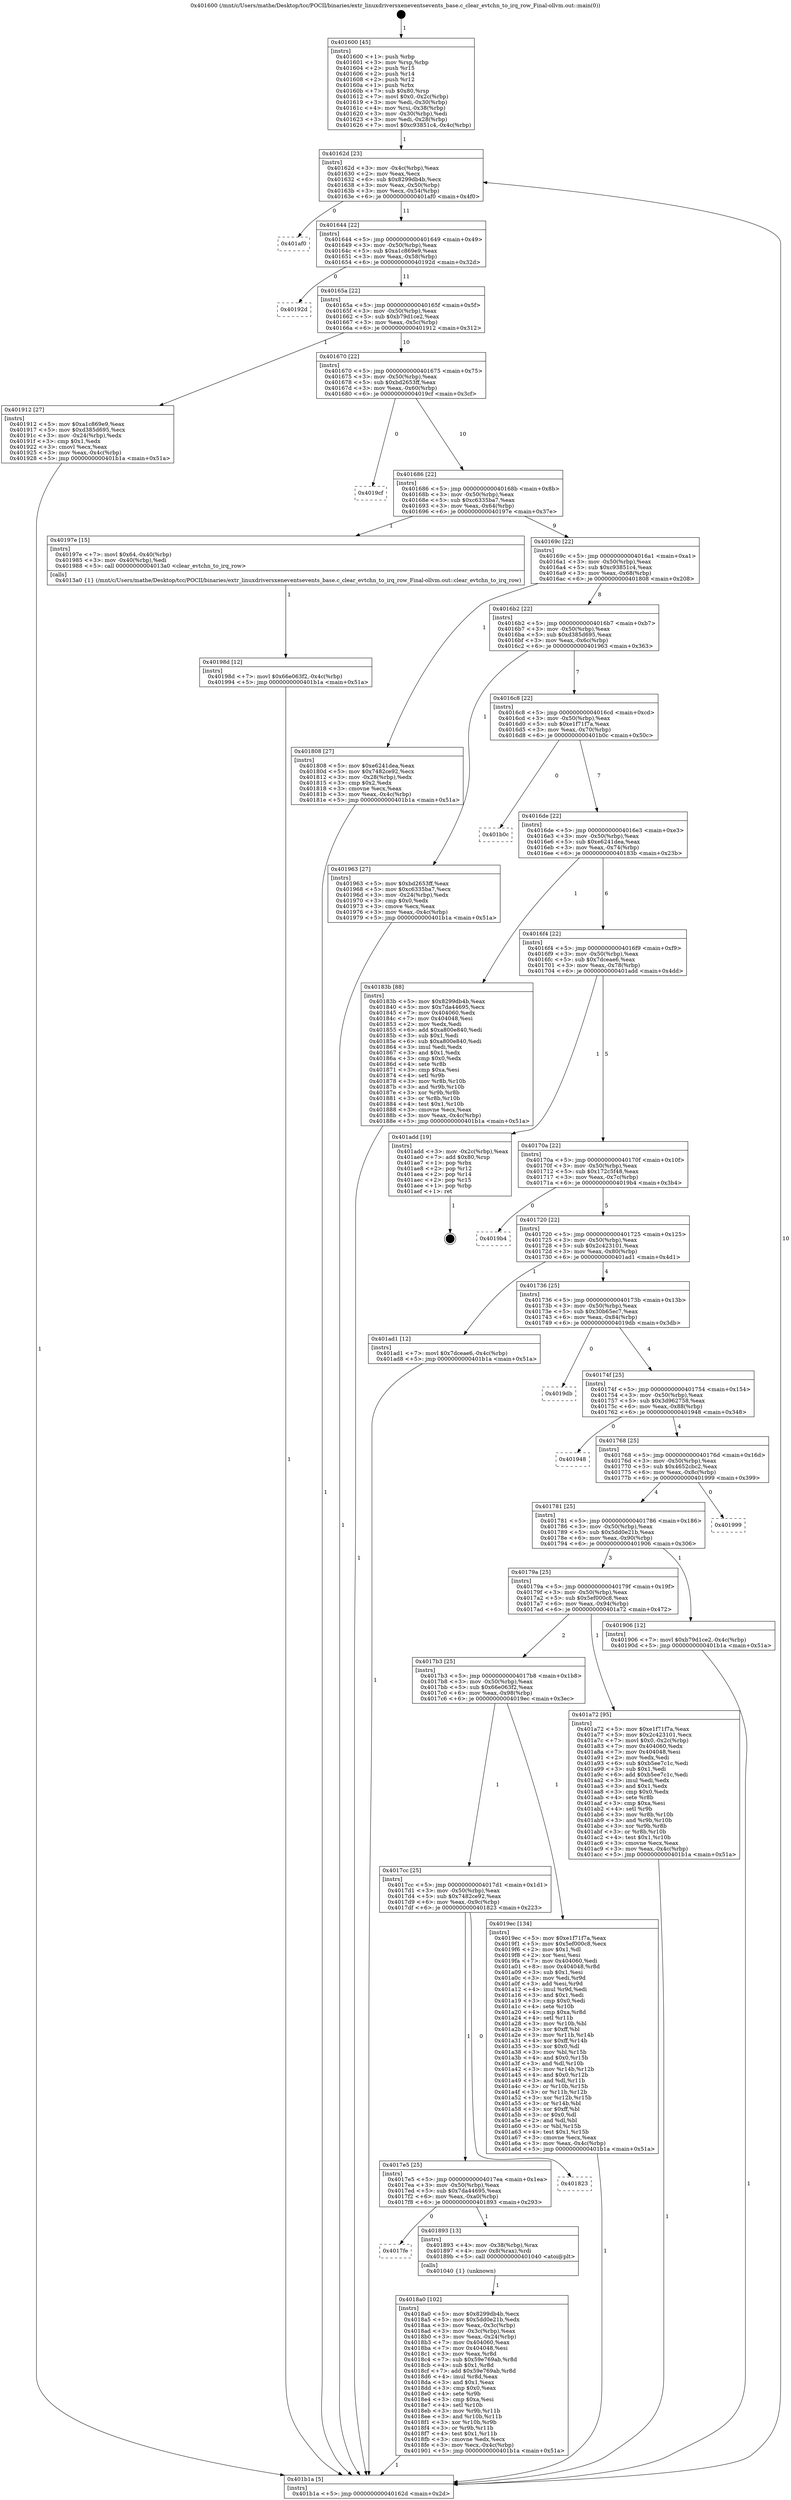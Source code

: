 digraph "0x401600" {
  label = "0x401600 (/mnt/c/Users/mathe/Desktop/tcc/POCII/binaries/extr_linuxdriversxeneventsevents_base.c_clear_evtchn_to_irq_row_Final-ollvm.out::main(0))"
  labelloc = "t"
  node[shape=record]

  Entry [label="",width=0.3,height=0.3,shape=circle,fillcolor=black,style=filled]
  "0x40162d" [label="{
     0x40162d [23]\l
     | [instrs]\l
     &nbsp;&nbsp;0x40162d \<+3\>: mov -0x4c(%rbp),%eax\l
     &nbsp;&nbsp;0x401630 \<+2\>: mov %eax,%ecx\l
     &nbsp;&nbsp;0x401632 \<+6\>: sub $0x8299db4b,%ecx\l
     &nbsp;&nbsp;0x401638 \<+3\>: mov %eax,-0x50(%rbp)\l
     &nbsp;&nbsp;0x40163b \<+3\>: mov %ecx,-0x54(%rbp)\l
     &nbsp;&nbsp;0x40163e \<+6\>: je 0000000000401af0 \<main+0x4f0\>\l
  }"]
  "0x401af0" [label="{
     0x401af0\l
  }", style=dashed]
  "0x401644" [label="{
     0x401644 [22]\l
     | [instrs]\l
     &nbsp;&nbsp;0x401644 \<+5\>: jmp 0000000000401649 \<main+0x49\>\l
     &nbsp;&nbsp;0x401649 \<+3\>: mov -0x50(%rbp),%eax\l
     &nbsp;&nbsp;0x40164c \<+5\>: sub $0xa1c869e9,%eax\l
     &nbsp;&nbsp;0x401651 \<+3\>: mov %eax,-0x58(%rbp)\l
     &nbsp;&nbsp;0x401654 \<+6\>: je 000000000040192d \<main+0x32d\>\l
  }"]
  Exit [label="",width=0.3,height=0.3,shape=circle,fillcolor=black,style=filled,peripheries=2]
  "0x40192d" [label="{
     0x40192d\l
  }", style=dashed]
  "0x40165a" [label="{
     0x40165a [22]\l
     | [instrs]\l
     &nbsp;&nbsp;0x40165a \<+5\>: jmp 000000000040165f \<main+0x5f\>\l
     &nbsp;&nbsp;0x40165f \<+3\>: mov -0x50(%rbp),%eax\l
     &nbsp;&nbsp;0x401662 \<+5\>: sub $0xb79d1ce2,%eax\l
     &nbsp;&nbsp;0x401667 \<+3\>: mov %eax,-0x5c(%rbp)\l
     &nbsp;&nbsp;0x40166a \<+6\>: je 0000000000401912 \<main+0x312\>\l
  }"]
  "0x40198d" [label="{
     0x40198d [12]\l
     | [instrs]\l
     &nbsp;&nbsp;0x40198d \<+7\>: movl $0x66e063f2,-0x4c(%rbp)\l
     &nbsp;&nbsp;0x401994 \<+5\>: jmp 0000000000401b1a \<main+0x51a\>\l
  }"]
  "0x401912" [label="{
     0x401912 [27]\l
     | [instrs]\l
     &nbsp;&nbsp;0x401912 \<+5\>: mov $0xa1c869e9,%eax\l
     &nbsp;&nbsp;0x401917 \<+5\>: mov $0xd385d695,%ecx\l
     &nbsp;&nbsp;0x40191c \<+3\>: mov -0x24(%rbp),%edx\l
     &nbsp;&nbsp;0x40191f \<+3\>: cmp $0x1,%edx\l
     &nbsp;&nbsp;0x401922 \<+3\>: cmovl %ecx,%eax\l
     &nbsp;&nbsp;0x401925 \<+3\>: mov %eax,-0x4c(%rbp)\l
     &nbsp;&nbsp;0x401928 \<+5\>: jmp 0000000000401b1a \<main+0x51a\>\l
  }"]
  "0x401670" [label="{
     0x401670 [22]\l
     | [instrs]\l
     &nbsp;&nbsp;0x401670 \<+5\>: jmp 0000000000401675 \<main+0x75\>\l
     &nbsp;&nbsp;0x401675 \<+3\>: mov -0x50(%rbp),%eax\l
     &nbsp;&nbsp;0x401678 \<+5\>: sub $0xbd2653ff,%eax\l
     &nbsp;&nbsp;0x40167d \<+3\>: mov %eax,-0x60(%rbp)\l
     &nbsp;&nbsp;0x401680 \<+6\>: je 00000000004019cf \<main+0x3cf\>\l
  }"]
  "0x4018a0" [label="{
     0x4018a0 [102]\l
     | [instrs]\l
     &nbsp;&nbsp;0x4018a0 \<+5\>: mov $0x8299db4b,%ecx\l
     &nbsp;&nbsp;0x4018a5 \<+5\>: mov $0x5dd0e21b,%edx\l
     &nbsp;&nbsp;0x4018aa \<+3\>: mov %eax,-0x3c(%rbp)\l
     &nbsp;&nbsp;0x4018ad \<+3\>: mov -0x3c(%rbp),%eax\l
     &nbsp;&nbsp;0x4018b0 \<+3\>: mov %eax,-0x24(%rbp)\l
     &nbsp;&nbsp;0x4018b3 \<+7\>: mov 0x404060,%eax\l
     &nbsp;&nbsp;0x4018ba \<+7\>: mov 0x404048,%esi\l
     &nbsp;&nbsp;0x4018c1 \<+3\>: mov %eax,%r8d\l
     &nbsp;&nbsp;0x4018c4 \<+7\>: sub $0x59e769ab,%r8d\l
     &nbsp;&nbsp;0x4018cb \<+4\>: sub $0x1,%r8d\l
     &nbsp;&nbsp;0x4018cf \<+7\>: add $0x59e769ab,%r8d\l
     &nbsp;&nbsp;0x4018d6 \<+4\>: imul %r8d,%eax\l
     &nbsp;&nbsp;0x4018da \<+3\>: and $0x1,%eax\l
     &nbsp;&nbsp;0x4018dd \<+3\>: cmp $0x0,%eax\l
     &nbsp;&nbsp;0x4018e0 \<+4\>: sete %r9b\l
     &nbsp;&nbsp;0x4018e4 \<+3\>: cmp $0xa,%esi\l
     &nbsp;&nbsp;0x4018e7 \<+4\>: setl %r10b\l
     &nbsp;&nbsp;0x4018eb \<+3\>: mov %r9b,%r11b\l
     &nbsp;&nbsp;0x4018ee \<+3\>: and %r10b,%r11b\l
     &nbsp;&nbsp;0x4018f1 \<+3\>: xor %r10b,%r9b\l
     &nbsp;&nbsp;0x4018f4 \<+3\>: or %r9b,%r11b\l
     &nbsp;&nbsp;0x4018f7 \<+4\>: test $0x1,%r11b\l
     &nbsp;&nbsp;0x4018fb \<+3\>: cmovne %edx,%ecx\l
     &nbsp;&nbsp;0x4018fe \<+3\>: mov %ecx,-0x4c(%rbp)\l
     &nbsp;&nbsp;0x401901 \<+5\>: jmp 0000000000401b1a \<main+0x51a\>\l
  }"]
  "0x4019cf" [label="{
     0x4019cf\l
  }", style=dashed]
  "0x401686" [label="{
     0x401686 [22]\l
     | [instrs]\l
     &nbsp;&nbsp;0x401686 \<+5\>: jmp 000000000040168b \<main+0x8b\>\l
     &nbsp;&nbsp;0x40168b \<+3\>: mov -0x50(%rbp),%eax\l
     &nbsp;&nbsp;0x40168e \<+5\>: sub $0xc6335ba7,%eax\l
     &nbsp;&nbsp;0x401693 \<+3\>: mov %eax,-0x64(%rbp)\l
     &nbsp;&nbsp;0x401696 \<+6\>: je 000000000040197e \<main+0x37e\>\l
  }"]
  "0x4017fe" [label="{
     0x4017fe\l
  }", style=dashed]
  "0x40197e" [label="{
     0x40197e [15]\l
     | [instrs]\l
     &nbsp;&nbsp;0x40197e \<+7\>: movl $0x64,-0x40(%rbp)\l
     &nbsp;&nbsp;0x401985 \<+3\>: mov -0x40(%rbp),%edi\l
     &nbsp;&nbsp;0x401988 \<+5\>: call 00000000004013a0 \<clear_evtchn_to_irq_row\>\l
     | [calls]\l
     &nbsp;&nbsp;0x4013a0 \{1\} (/mnt/c/Users/mathe/Desktop/tcc/POCII/binaries/extr_linuxdriversxeneventsevents_base.c_clear_evtchn_to_irq_row_Final-ollvm.out::clear_evtchn_to_irq_row)\l
  }"]
  "0x40169c" [label="{
     0x40169c [22]\l
     | [instrs]\l
     &nbsp;&nbsp;0x40169c \<+5\>: jmp 00000000004016a1 \<main+0xa1\>\l
     &nbsp;&nbsp;0x4016a1 \<+3\>: mov -0x50(%rbp),%eax\l
     &nbsp;&nbsp;0x4016a4 \<+5\>: sub $0xc93851c4,%eax\l
     &nbsp;&nbsp;0x4016a9 \<+3\>: mov %eax,-0x68(%rbp)\l
     &nbsp;&nbsp;0x4016ac \<+6\>: je 0000000000401808 \<main+0x208\>\l
  }"]
  "0x401893" [label="{
     0x401893 [13]\l
     | [instrs]\l
     &nbsp;&nbsp;0x401893 \<+4\>: mov -0x38(%rbp),%rax\l
     &nbsp;&nbsp;0x401897 \<+4\>: mov 0x8(%rax),%rdi\l
     &nbsp;&nbsp;0x40189b \<+5\>: call 0000000000401040 \<atoi@plt\>\l
     | [calls]\l
     &nbsp;&nbsp;0x401040 \{1\} (unknown)\l
  }"]
  "0x401808" [label="{
     0x401808 [27]\l
     | [instrs]\l
     &nbsp;&nbsp;0x401808 \<+5\>: mov $0xe6241dea,%eax\l
     &nbsp;&nbsp;0x40180d \<+5\>: mov $0x7482ce92,%ecx\l
     &nbsp;&nbsp;0x401812 \<+3\>: mov -0x28(%rbp),%edx\l
     &nbsp;&nbsp;0x401815 \<+3\>: cmp $0x2,%edx\l
     &nbsp;&nbsp;0x401818 \<+3\>: cmovne %ecx,%eax\l
     &nbsp;&nbsp;0x40181b \<+3\>: mov %eax,-0x4c(%rbp)\l
     &nbsp;&nbsp;0x40181e \<+5\>: jmp 0000000000401b1a \<main+0x51a\>\l
  }"]
  "0x4016b2" [label="{
     0x4016b2 [22]\l
     | [instrs]\l
     &nbsp;&nbsp;0x4016b2 \<+5\>: jmp 00000000004016b7 \<main+0xb7\>\l
     &nbsp;&nbsp;0x4016b7 \<+3\>: mov -0x50(%rbp),%eax\l
     &nbsp;&nbsp;0x4016ba \<+5\>: sub $0xd385d695,%eax\l
     &nbsp;&nbsp;0x4016bf \<+3\>: mov %eax,-0x6c(%rbp)\l
     &nbsp;&nbsp;0x4016c2 \<+6\>: je 0000000000401963 \<main+0x363\>\l
  }"]
  "0x401b1a" [label="{
     0x401b1a [5]\l
     | [instrs]\l
     &nbsp;&nbsp;0x401b1a \<+5\>: jmp 000000000040162d \<main+0x2d\>\l
  }"]
  "0x401600" [label="{
     0x401600 [45]\l
     | [instrs]\l
     &nbsp;&nbsp;0x401600 \<+1\>: push %rbp\l
     &nbsp;&nbsp;0x401601 \<+3\>: mov %rsp,%rbp\l
     &nbsp;&nbsp;0x401604 \<+2\>: push %r15\l
     &nbsp;&nbsp;0x401606 \<+2\>: push %r14\l
     &nbsp;&nbsp;0x401608 \<+2\>: push %r12\l
     &nbsp;&nbsp;0x40160a \<+1\>: push %rbx\l
     &nbsp;&nbsp;0x40160b \<+7\>: sub $0x80,%rsp\l
     &nbsp;&nbsp;0x401612 \<+7\>: movl $0x0,-0x2c(%rbp)\l
     &nbsp;&nbsp;0x401619 \<+3\>: mov %edi,-0x30(%rbp)\l
     &nbsp;&nbsp;0x40161c \<+4\>: mov %rsi,-0x38(%rbp)\l
     &nbsp;&nbsp;0x401620 \<+3\>: mov -0x30(%rbp),%edi\l
     &nbsp;&nbsp;0x401623 \<+3\>: mov %edi,-0x28(%rbp)\l
     &nbsp;&nbsp;0x401626 \<+7\>: movl $0xc93851c4,-0x4c(%rbp)\l
  }"]
  "0x4017e5" [label="{
     0x4017e5 [25]\l
     | [instrs]\l
     &nbsp;&nbsp;0x4017e5 \<+5\>: jmp 00000000004017ea \<main+0x1ea\>\l
     &nbsp;&nbsp;0x4017ea \<+3\>: mov -0x50(%rbp),%eax\l
     &nbsp;&nbsp;0x4017ed \<+5\>: sub $0x7da44695,%eax\l
     &nbsp;&nbsp;0x4017f2 \<+6\>: mov %eax,-0xa0(%rbp)\l
     &nbsp;&nbsp;0x4017f8 \<+6\>: je 0000000000401893 \<main+0x293\>\l
  }"]
  "0x401963" [label="{
     0x401963 [27]\l
     | [instrs]\l
     &nbsp;&nbsp;0x401963 \<+5\>: mov $0xbd2653ff,%eax\l
     &nbsp;&nbsp;0x401968 \<+5\>: mov $0xc6335ba7,%ecx\l
     &nbsp;&nbsp;0x40196d \<+3\>: mov -0x24(%rbp),%edx\l
     &nbsp;&nbsp;0x401970 \<+3\>: cmp $0x0,%edx\l
     &nbsp;&nbsp;0x401973 \<+3\>: cmove %ecx,%eax\l
     &nbsp;&nbsp;0x401976 \<+3\>: mov %eax,-0x4c(%rbp)\l
     &nbsp;&nbsp;0x401979 \<+5\>: jmp 0000000000401b1a \<main+0x51a\>\l
  }"]
  "0x4016c8" [label="{
     0x4016c8 [22]\l
     | [instrs]\l
     &nbsp;&nbsp;0x4016c8 \<+5\>: jmp 00000000004016cd \<main+0xcd\>\l
     &nbsp;&nbsp;0x4016cd \<+3\>: mov -0x50(%rbp),%eax\l
     &nbsp;&nbsp;0x4016d0 \<+5\>: sub $0xe1f71f7a,%eax\l
     &nbsp;&nbsp;0x4016d5 \<+3\>: mov %eax,-0x70(%rbp)\l
     &nbsp;&nbsp;0x4016d8 \<+6\>: je 0000000000401b0c \<main+0x50c\>\l
  }"]
  "0x401823" [label="{
     0x401823\l
  }", style=dashed]
  "0x401b0c" [label="{
     0x401b0c\l
  }", style=dashed]
  "0x4016de" [label="{
     0x4016de [22]\l
     | [instrs]\l
     &nbsp;&nbsp;0x4016de \<+5\>: jmp 00000000004016e3 \<main+0xe3\>\l
     &nbsp;&nbsp;0x4016e3 \<+3\>: mov -0x50(%rbp),%eax\l
     &nbsp;&nbsp;0x4016e6 \<+5\>: sub $0xe6241dea,%eax\l
     &nbsp;&nbsp;0x4016eb \<+3\>: mov %eax,-0x74(%rbp)\l
     &nbsp;&nbsp;0x4016ee \<+6\>: je 000000000040183b \<main+0x23b\>\l
  }"]
  "0x4017cc" [label="{
     0x4017cc [25]\l
     | [instrs]\l
     &nbsp;&nbsp;0x4017cc \<+5\>: jmp 00000000004017d1 \<main+0x1d1\>\l
     &nbsp;&nbsp;0x4017d1 \<+3\>: mov -0x50(%rbp),%eax\l
     &nbsp;&nbsp;0x4017d4 \<+5\>: sub $0x7482ce92,%eax\l
     &nbsp;&nbsp;0x4017d9 \<+6\>: mov %eax,-0x9c(%rbp)\l
     &nbsp;&nbsp;0x4017df \<+6\>: je 0000000000401823 \<main+0x223\>\l
  }"]
  "0x40183b" [label="{
     0x40183b [88]\l
     | [instrs]\l
     &nbsp;&nbsp;0x40183b \<+5\>: mov $0x8299db4b,%eax\l
     &nbsp;&nbsp;0x401840 \<+5\>: mov $0x7da44695,%ecx\l
     &nbsp;&nbsp;0x401845 \<+7\>: mov 0x404060,%edx\l
     &nbsp;&nbsp;0x40184c \<+7\>: mov 0x404048,%esi\l
     &nbsp;&nbsp;0x401853 \<+2\>: mov %edx,%edi\l
     &nbsp;&nbsp;0x401855 \<+6\>: add $0xa800e840,%edi\l
     &nbsp;&nbsp;0x40185b \<+3\>: sub $0x1,%edi\l
     &nbsp;&nbsp;0x40185e \<+6\>: sub $0xa800e840,%edi\l
     &nbsp;&nbsp;0x401864 \<+3\>: imul %edi,%edx\l
     &nbsp;&nbsp;0x401867 \<+3\>: and $0x1,%edx\l
     &nbsp;&nbsp;0x40186a \<+3\>: cmp $0x0,%edx\l
     &nbsp;&nbsp;0x40186d \<+4\>: sete %r8b\l
     &nbsp;&nbsp;0x401871 \<+3\>: cmp $0xa,%esi\l
     &nbsp;&nbsp;0x401874 \<+4\>: setl %r9b\l
     &nbsp;&nbsp;0x401878 \<+3\>: mov %r8b,%r10b\l
     &nbsp;&nbsp;0x40187b \<+3\>: and %r9b,%r10b\l
     &nbsp;&nbsp;0x40187e \<+3\>: xor %r9b,%r8b\l
     &nbsp;&nbsp;0x401881 \<+3\>: or %r8b,%r10b\l
     &nbsp;&nbsp;0x401884 \<+4\>: test $0x1,%r10b\l
     &nbsp;&nbsp;0x401888 \<+3\>: cmovne %ecx,%eax\l
     &nbsp;&nbsp;0x40188b \<+3\>: mov %eax,-0x4c(%rbp)\l
     &nbsp;&nbsp;0x40188e \<+5\>: jmp 0000000000401b1a \<main+0x51a\>\l
  }"]
  "0x4016f4" [label="{
     0x4016f4 [22]\l
     | [instrs]\l
     &nbsp;&nbsp;0x4016f4 \<+5\>: jmp 00000000004016f9 \<main+0xf9\>\l
     &nbsp;&nbsp;0x4016f9 \<+3\>: mov -0x50(%rbp),%eax\l
     &nbsp;&nbsp;0x4016fc \<+5\>: sub $0x7dceae6,%eax\l
     &nbsp;&nbsp;0x401701 \<+3\>: mov %eax,-0x78(%rbp)\l
     &nbsp;&nbsp;0x401704 \<+6\>: je 0000000000401add \<main+0x4dd\>\l
  }"]
  "0x4019ec" [label="{
     0x4019ec [134]\l
     | [instrs]\l
     &nbsp;&nbsp;0x4019ec \<+5\>: mov $0xe1f71f7a,%eax\l
     &nbsp;&nbsp;0x4019f1 \<+5\>: mov $0x5ef000c8,%ecx\l
     &nbsp;&nbsp;0x4019f6 \<+2\>: mov $0x1,%dl\l
     &nbsp;&nbsp;0x4019f8 \<+2\>: xor %esi,%esi\l
     &nbsp;&nbsp;0x4019fa \<+7\>: mov 0x404060,%edi\l
     &nbsp;&nbsp;0x401a01 \<+8\>: mov 0x404048,%r8d\l
     &nbsp;&nbsp;0x401a09 \<+3\>: sub $0x1,%esi\l
     &nbsp;&nbsp;0x401a0c \<+3\>: mov %edi,%r9d\l
     &nbsp;&nbsp;0x401a0f \<+3\>: add %esi,%r9d\l
     &nbsp;&nbsp;0x401a12 \<+4\>: imul %r9d,%edi\l
     &nbsp;&nbsp;0x401a16 \<+3\>: and $0x1,%edi\l
     &nbsp;&nbsp;0x401a19 \<+3\>: cmp $0x0,%edi\l
     &nbsp;&nbsp;0x401a1c \<+4\>: sete %r10b\l
     &nbsp;&nbsp;0x401a20 \<+4\>: cmp $0xa,%r8d\l
     &nbsp;&nbsp;0x401a24 \<+4\>: setl %r11b\l
     &nbsp;&nbsp;0x401a28 \<+3\>: mov %r10b,%bl\l
     &nbsp;&nbsp;0x401a2b \<+3\>: xor $0xff,%bl\l
     &nbsp;&nbsp;0x401a2e \<+3\>: mov %r11b,%r14b\l
     &nbsp;&nbsp;0x401a31 \<+4\>: xor $0xff,%r14b\l
     &nbsp;&nbsp;0x401a35 \<+3\>: xor $0x0,%dl\l
     &nbsp;&nbsp;0x401a38 \<+3\>: mov %bl,%r15b\l
     &nbsp;&nbsp;0x401a3b \<+4\>: and $0x0,%r15b\l
     &nbsp;&nbsp;0x401a3f \<+3\>: and %dl,%r10b\l
     &nbsp;&nbsp;0x401a42 \<+3\>: mov %r14b,%r12b\l
     &nbsp;&nbsp;0x401a45 \<+4\>: and $0x0,%r12b\l
     &nbsp;&nbsp;0x401a49 \<+3\>: and %dl,%r11b\l
     &nbsp;&nbsp;0x401a4c \<+3\>: or %r10b,%r15b\l
     &nbsp;&nbsp;0x401a4f \<+3\>: or %r11b,%r12b\l
     &nbsp;&nbsp;0x401a52 \<+3\>: xor %r12b,%r15b\l
     &nbsp;&nbsp;0x401a55 \<+3\>: or %r14b,%bl\l
     &nbsp;&nbsp;0x401a58 \<+3\>: xor $0xff,%bl\l
     &nbsp;&nbsp;0x401a5b \<+3\>: or $0x0,%dl\l
     &nbsp;&nbsp;0x401a5e \<+2\>: and %dl,%bl\l
     &nbsp;&nbsp;0x401a60 \<+3\>: or %bl,%r15b\l
     &nbsp;&nbsp;0x401a63 \<+4\>: test $0x1,%r15b\l
     &nbsp;&nbsp;0x401a67 \<+3\>: cmovne %ecx,%eax\l
     &nbsp;&nbsp;0x401a6a \<+3\>: mov %eax,-0x4c(%rbp)\l
     &nbsp;&nbsp;0x401a6d \<+5\>: jmp 0000000000401b1a \<main+0x51a\>\l
  }"]
  "0x401add" [label="{
     0x401add [19]\l
     | [instrs]\l
     &nbsp;&nbsp;0x401add \<+3\>: mov -0x2c(%rbp),%eax\l
     &nbsp;&nbsp;0x401ae0 \<+7\>: add $0x80,%rsp\l
     &nbsp;&nbsp;0x401ae7 \<+1\>: pop %rbx\l
     &nbsp;&nbsp;0x401ae8 \<+2\>: pop %r12\l
     &nbsp;&nbsp;0x401aea \<+2\>: pop %r14\l
     &nbsp;&nbsp;0x401aec \<+2\>: pop %r15\l
     &nbsp;&nbsp;0x401aee \<+1\>: pop %rbp\l
     &nbsp;&nbsp;0x401aef \<+1\>: ret\l
  }"]
  "0x40170a" [label="{
     0x40170a [22]\l
     | [instrs]\l
     &nbsp;&nbsp;0x40170a \<+5\>: jmp 000000000040170f \<main+0x10f\>\l
     &nbsp;&nbsp;0x40170f \<+3\>: mov -0x50(%rbp),%eax\l
     &nbsp;&nbsp;0x401712 \<+5\>: sub $0x172c5f48,%eax\l
     &nbsp;&nbsp;0x401717 \<+3\>: mov %eax,-0x7c(%rbp)\l
     &nbsp;&nbsp;0x40171a \<+6\>: je 00000000004019b4 \<main+0x3b4\>\l
  }"]
  "0x4017b3" [label="{
     0x4017b3 [25]\l
     | [instrs]\l
     &nbsp;&nbsp;0x4017b3 \<+5\>: jmp 00000000004017b8 \<main+0x1b8\>\l
     &nbsp;&nbsp;0x4017b8 \<+3\>: mov -0x50(%rbp),%eax\l
     &nbsp;&nbsp;0x4017bb \<+5\>: sub $0x66e063f2,%eax\l
     &nbsp;&nbsp;0x4017c0 \<+6\>: mov %eax,-0x98(%rbp)\l
     &nbsp;&nbsp;0x4017c6 \<+6\>: je 00000000004019ec \<main+0x3ec\>\l
  }"]
  "0x4019b4" [label="{
     0x4019b4\l
  }", style=dashed]
  "0x401720" [label="{
     0x401720 [22]\l
     | [instrs]\l
     &nbsp;&nbsp;0x401720 \<+5\>: jmp 0000000000401725 \<main+0x125\>\l
     &nbsp;&nbsp;0x401725 \<+3\>: mov -0x50(%rbp),%eax\l
     &nbsp;&nbsp;0x401728 \<+5\>: sub $0x2c423101,%eax\l
     &nbsp;&nbsp;0x40172d \<+3\>: mov %eax,-0x80(%rbp)\l
     &nbsp;&nbsp;0x401730 \<+6\>: je 0000000000401ad1 \<main+0x4d1\>\l
  }"]
  "0x401a72" [label="{
     0x401a72 [95]\l
     | [instrs]\l
     &nbsp;&nbsp;0x401a72 \<+5\>: mov $0xe1f71f7a,%eax\l
     &nbsp;&nbsp;0x401a77 \<+5\>: mov $0x2c423101,%ecx\l
     &nbsp;&nbsp;0x401a7c \<+7\>: movl $0x0,-0x2c(%rbp)\l
     &nbsp;&nbsp;0x401a83 \<+7\>: mov 0x404060,%edx\l
     &nbsp;&nbsp;0x401a8a \<+7\>: mov 0x404048,%esi\l
     &nbsp;&nbsp;0x401a91 \<+2\>: mov %edx,%edi\l
     &nbsp;&nbsp;0x401a93 \<+6\>: sub $0xb5ee7c1c,%edi\l
     &nbsp;&nbsp;0x401a99 \<+3\>: sub $0x1,%edi\l
     &nbsp;&nbsp;0x401a9c \<+6\>: add $0xb5ee7c1c,%edi\l
     &nbsp;&nbsp;0x401aa2 \<+3\>: imul %edi,%edx\l
     &nbsp;&nbsp;0x401aa5 \<+3\>: and $0x1,%edx\l
     &nbsp;&nbsp;0x401aa8 \<+3\>: cmp $0x0,%edx\l
     &nbsp;&nbsp;0x401aab \<+4\>: sete %r8b\l
     &nbsp;&nbsp;0x401aaf \<+3\>: cmp $0xa,%esi\l
     &nbsp;&nbsp;0x401ab2 \<+4\>: setl %r9b\l
     &nbsp;&nbsp;0x401ab6 \<+3\>: mov %r8b,%r10b\l
     &nbsp;&nbsp;0x401ab9 \<+3\>: and %r9b,%r10b\l
     &nbsp;&nbsp;0x401abc \<+3\>: xor %r9b,%r8b\l
     &nbsp;&nbsp;0x401abf \<+3\>: or %r8b,%r10b\l
     &nbsp;&nbsp;0x401ac2 \<+4\>: test $0x1,%r10b\l
     &nbsp;&nbsp;0x401ac6 \<+3\>: cmovne %ecx,%eax\l
     &nbsp;&nbsp;0x401ac9 \<+3\>: mov %eax,-0x4c(%rbp)\l
     &nbsp;&nbsp;0x401acc \<+5\>: jmp 0000000000401b1a \<main+0x51a\>\l
  }"]
  "0x401ad1" [label="{
     0x401ad1 [12]\l
     | [instrs]\l
     &nbsp;&nbsp;0x401ad1 \<+7\>: movl $0x7dceae6,-0x4c(%rbp)\l
     &nbsp;&nbsp;0x401ad8 \<+5\>: jmp 0000000000401b1a \<main+0x51a\>\l
  }"]
  "0x401736" [label="{
     0x401736 [25]\l
     | [instrs]\l
     &nbsp;&nbsp;0x401736 \<+5\>: jmp 000000000040173b \<main+0x13b\>\l
     &nbsp;&nbsp;0x40173b \<+3\>: mov -0x50(%rbp),%eax\l
     &nbsp;&nbsp;0x40173e \<+5\>: sub $0x30b65ec7,%eax\l
     &nbsp;&nbsp;0x401743 \<+6\>: mov %eax,-0x84(%rbp)\l
     &nbsp;&nbsp;0x401749 \<+6\>: je 00000000004019db \<main+0x3db\>\l
  }"]
  "0x40179a" [label="{
     0x40179a [25]\l
     | [instrs]\l
     &nbsp;&nbsp;0x40179a \<+5\>: jmp 000000000040179f \<main+0x19f\>\l
     &nbsp;&nbsp;0x40179f \<+3\>: mov -0x50(%rbp),%eax\l
     &nbsp;&nbsp;0x4017a2 \<+5\>: sub $0x5ef000c8,%eax\l
     &nbsp;&nbsp;0x4017a7 \<+6\>: mov %eax,-0x94(%rbp)\l
     &nbsp;&nbsp;0x4017ad \<+6\>: je 0000000000401a72 \<main+0x472\>\l
  }"]
  "0x4019db" [label="{
     0x4019db\l
  }", style=dashed]
  "0x40174f" [label="{
     0x40174f [25]\l
     | [instrs]\l
     &nbsp;&nbsp;0x40174f \<+5\>: jmp 0000000000401754 \<main+0x154\>\l
     &nbsp;&nbsp;0x401754 \<+3\>: mov -0x50(%rbp),%eax\l
     &nbsp;&nbsp;0x401757 \<+5\>: sub $0x3d962758,%eax\l
     &nbsp;&nbsp;0x40175c \<+6\>: mov %eax,-0x88(%rbp)\l
     &nbsp;&nbsp;0x401762 \<+6\>: je 0000000000401948 \<main+0x348\>\l
  }"]
  "0x401906" [label="{
     0x401906 [12]\l
     | [instrs]\l
     &nbsp;&nbsp;0x401906 \<+7\>: movl $0xb79d1ce2,-0x4c(%rbp)\l
     &nbsp;&nbsp;0x40190d \<+5\>: jmp 0000000000401b1a \<main+0x51a\>\l
  }"]
  "0x401948" [label="{
     0x401948\l
  }", style=dashed]
  "0x401768" [label="{
     0x401768 [25]\l
     | [instrs]\l
     &nbsp;&nbsp;0x401768 \<+5\>: jmp 000000000040176d \<main+0x16d\>\l
     &nbsp;&nbsp;0x40176d \<+3\>: mov -0x50(%rbp),%eax\l
     &nbsp;&nbsp;0x401770 \<+5\>: sub $0x4652cbc2,%eax\l
     &nbsp;&nbsp;0x401775 \<+6\>: mov %eax,-0x8c(%rbp)\l
     &nbsp;&nbsp;0x40177b \<+6\>: je 0000000000401999 \<main+0x399\>\l
  }"]
  "0x401781" [label="{
     0x401781 [25]\l
     | [instrs]\l
     &nbsp;&nbsp;0x401781 \<+5\>: jmp 0000000000401786 \<main+0x186\>\l
     &nbsp;&nbsp;0x401786 \<+3\>: mov -0x50(%rbp),%eax\l
     &nbsp;&nbsp;0x401789 \<+5\>: sub $0x5dd0e21b,%eax\l
     &nbsp;&nbsp;0x40178e \<+6\>: mov %eax,-0x90(%rbp)\l
     &nbsp;&nbsp;0x401794 \<+6\>: je 0000000000401906 \<main+0x306\>\l
  }"]
  "0x401999" [label="{
     0x401999\l
  }", style=dashed]
  Entry -> "0x401600" [label=" 1"]
  "0x40162d" -> "0x401af0" [label=" 0"]
  "0x40162d" -> "0x401644" [label=" 11"]
  "0x401add" -> Exit [label=" 1"]
  "0x401644" -> "0x40192d" [label=" 0"]
  "0x401644" -> "0x40165a" [label=" 11"]
  "0x401ad1" -> "0x401b1a" [label=" 1"]
  "0x40165a" -> "0x401912" [label=" 1"]
  "0x40165a" -> "0x401670" [label=" 10"]
  "0x401a72" -> "0x401b1a" [label=" 1"]
  "0x401670" -> "0x4019cf" [label=" 0"]
  "0x401670" -> "0x401686" [label=" 10"]
  "0x4019ec" -> "0x401b1a" [label=" 1"]
  "0x401686" -> "0x40197e" [label=" 1"]
  "0x401686" -> "0x40169c" [label=" 9"]
  "0x40198d" -> "0x401b1a" [label=" 1"]
  "0x40169c" -> "0x401808" [label=" 1"]
  "0x40169c" -> "0x4016b2" [label=" 8"]
  "0x401808" -> "0x401b1a" [label=" 1"]
  "0x401600" -> "0x40162d" [label=" 1"]
  "0x401b1a" -> "0x40162d" [label=" 10"]
  "0x40197e" -> "0x40198d" [label=" 1"]
  "0x4016b2" -> "0x401963" [label=" 1"]
  "0x4016b2" -> "0x4016c8" [label=" 7"]
  "0x401912" -> "0x401b1a" [label=" 1"]
  "0x4016c8" -> "0x401b0c" [label=" 0"]
  "0x4016c8" -> "0x4016de" [label=" 7"]
  "0x401906" -> "0x401b1a" [label=" 1"]
  "0x4016de" -> "0x40183b" [label=" 1"]
  "0x4016de" -> "0x4016f4" [label=" 6"]
  "0x40183b" -> "0x401b1a" [label=" 1"]
  "0x401893" -> "0x4018a0" [label=" 1"]
  "0x4016f4" -> "0x401add" [label=" 1"]
  "0x4016f4" -> "0x40170a" [label=" 5"]
  "0x4017e5" -> "0x4017fe" [label=" 0"]
  "0x40170a" -> "0x4019b4" [label=" 0"]
  "0x40170a" -> "0x401720" [label=" 5"]
  "0x401963" -> "0x401b1a" [label=" 1"]
  "0x401720" -> "0x401ad1" [label=" 1"]
  "0x401720" -> "0x401736" [label=" 4"]
  "0x4017cc" -> "0x4017e5" [label=" 1"]
  "0x401736" -> "0x4019db" [label=" 0"]
  "0x401736" -> "0x40174f" [label=" 4"]
  "0x4018a0" -> "0x401b1a" [label=" 1"]
  "0x40174f" -> "0x401948" [label=" 0"]
  "0x40174f" -> "0x401768" [label=" 4"]
  "0x4017b3" -> "0x4017cc" [label=" 1"]
  "0x401768" -> "0x401999" [label=" 0"]
  "0x401768" -> "0x401781" [label=" 4"]
  "0x4017b3" -> "0x4019ec" [label=" 1"]
  "0x401781" -> "0x401906" [label=" 1"]
  "0x401781" -> "0x40179a" [label=" 3"]
  "0x4017cc" -> "0x401823" [label=" 0"]
  "0x40179a" -> "0x401a72" [label=" 1"]
  "0x40179a" -> "0x4017b3" [label=" 2"]
  "0x4017e5" -> "0x401893" [label=" 1"]
}
